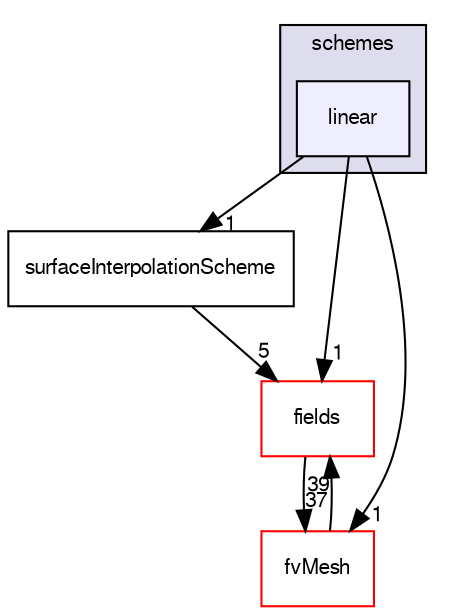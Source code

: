 digraph "src/finiteVolume/interpolation/surfaceInterpolation/schemes/linear" {
  bgcolor=transparent;
  compound=true
  node [ fontsize="10", fontname="FreeSans"];
  edge [ labelfontsize="10", labelfontname="FreeSans"];
  subgraph clusterdir_deb7d71175aa940c147966c547ebcb7e {
    graph [ bgcolor="#ddddee", pencolor="black", label="schemes" fontname="FreeSans", fontsize="10", URL="dir_deb7d71175aa940c147966c547ebcb7e.html"]
  dir_9e2eeea6cf6040677fd901bbca7e41e2 [shape=box, label="linear", style="filled", fillcolor="#eeeeff", pencolor="black", URL="dir_9e2eeea6cf6040677fd901bbca7e41e2.html"];
  }
  dir_19d3b1afd53ea5e65e1bc53b79dacb85 [shape=box label="surfaceInterpolationScheme" URL="dir_19d3b1afd53ea5e65e1bc53b79dacb85.html"];
  dir_25ab4a83a983f7bb7a38b7f63bb141b7 [shape=box label="fields" color="red" URL="dir_25ab4a83a983f7bb7a38b7f63bb141b7.html"];
  dir_c382fa095c9c33d8673c0dd60aaef275 [shape=box label="fvMesh" color="red" URL="dir_c382fa095c9c33d8673c0dd60aaef275.html"];
  dir_19d3b1afd53ea5e65e1bc53b79dacb85->dir_25ab4a83a983f7bb7a38b7f63bb141b7 [headlabel="5", labeldistance=1.5 headhref="dir_001098_000783.html"];
  dir_25ab4a83a983f7bb7a38b7f63bb141b7->dir_c382fa095c9c33d8673c0dd60aaef275 [headlabel="37", labeldistance=1.5 headhref="dir_000783_000965.html"];
  dir_c382fa095c9c33d8673c0dd60aaef275->dir_25ab4a83a983f7bb7a38b7f63bb141b7 [headlabel="39", labeldistance=1.5 headhref="dir_000965_000783.html"];
  dir_9e2eeea6cf6040677fd901bbca7e41e2->dir_19d3b1afd53ea5e65e1bc53b79dacb85 [headlabel="1", labeldistance=1.5 headhref="dir_001069_001098.html"];
  dir_9e2eeea6cf6040677fd901bbca7e41e2->dir_25ab4a83a983f7bb7a38b7f63bb141b7 [headlabel="1", labeldistance=1.5 headhref="dir_001069_000783.html"];
  dir_9e2eeea6cf6040677fd901bbca7e41e2->dir_c382fa095c9c33d8673c0dd60aaef275 [headlabel="1", labeldistance=1.5 headhref="dir_001069_000965.html"];
}
